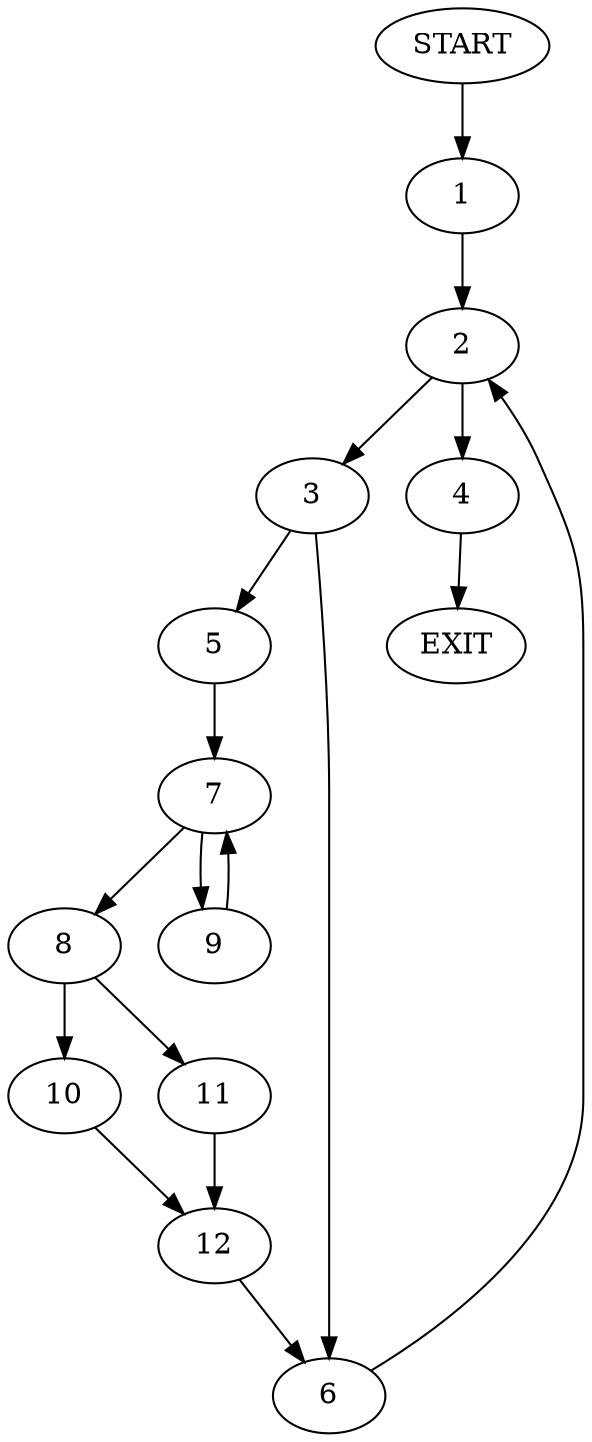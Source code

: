 digraph {
0 [label="START"]
13 [label="EXIT"]
0 -> 1
1 -> 2
2 -> 3
2 -> 4
4 -> 13
3 -> 5
3 -> 6
5 -> 7
6 -> 2
7 -> 8
7 -> 9
9 -> 7
8 -> 10
8 -> 11
11 -> 12
10 -> 12
12 -> 6
}
